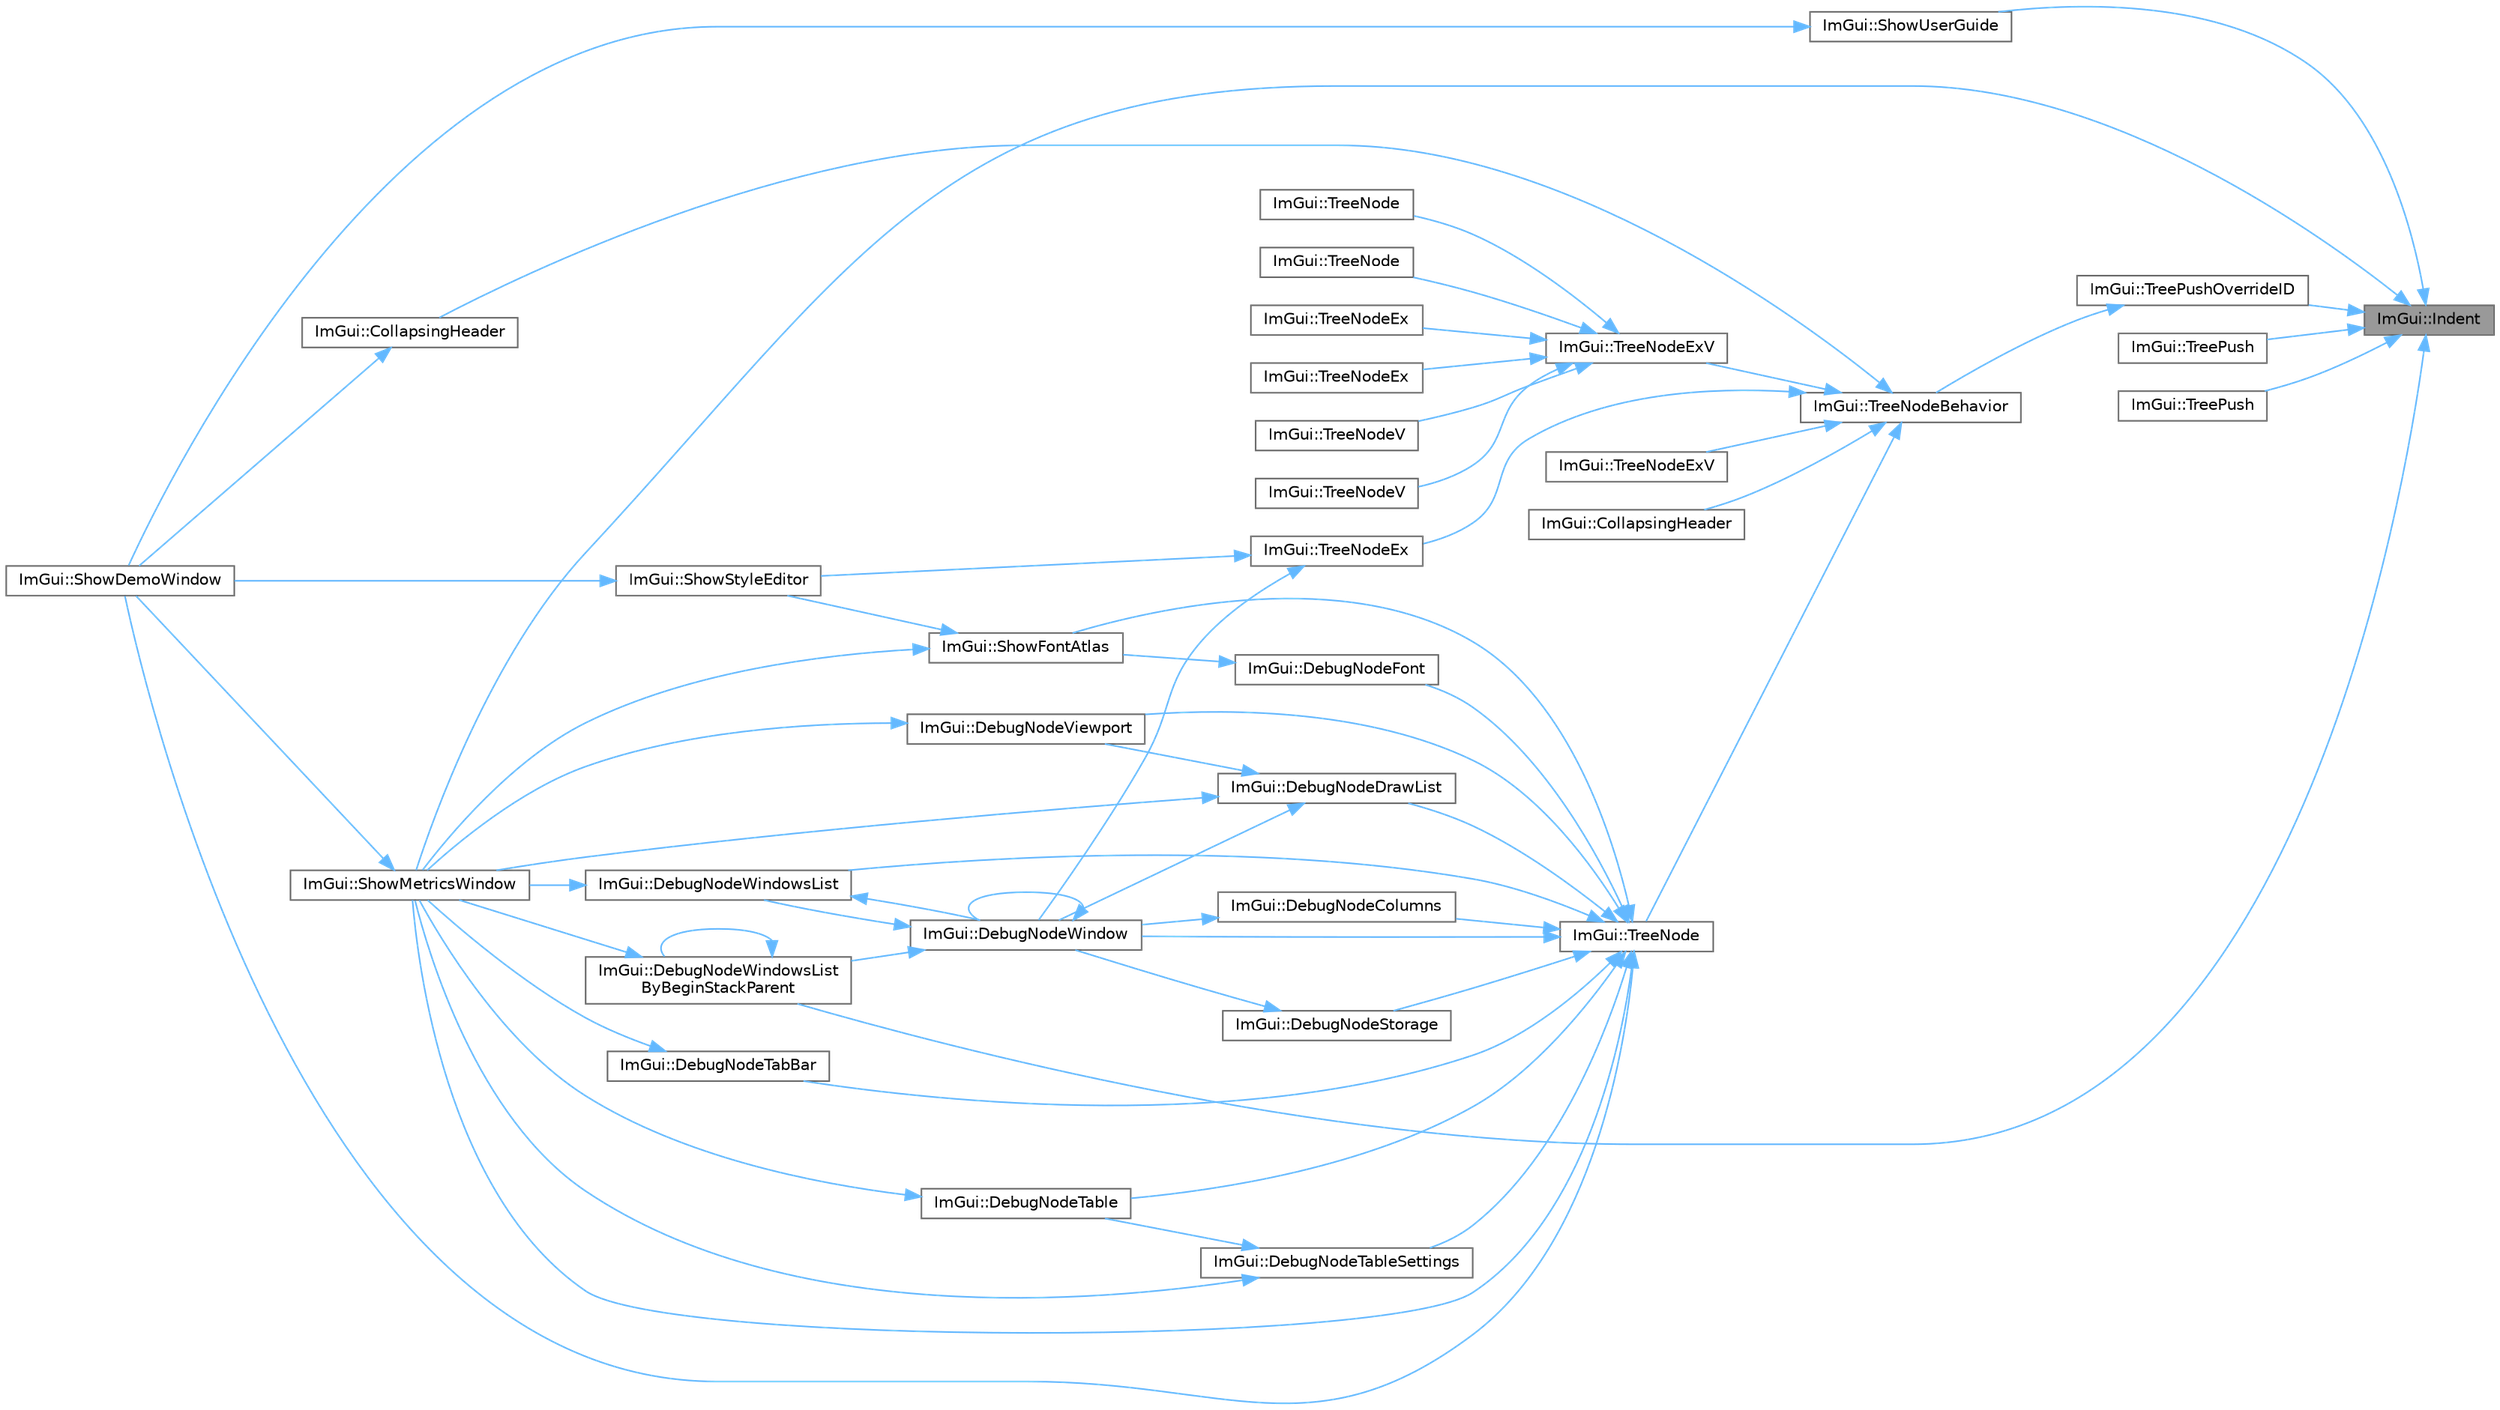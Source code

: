 digraph "ImGui::Indent"
{
 // LATEX_PDF_SIZE
  bgcolor="transparent";
  edge [fontname=Helvetica,fontsize=10,labelfontname=Helvetica,labelfontsize=10];
  node [fontname=Helvetica,fontsize=10,shape=box,height=0.2,width=0.4];
  rankdir="RL";
  Node1 [id="Node000001",label="ImGui::Indent",height=0.2,width=0.4,color="gray40", fillcolor="grey60", style="filled", fontcolor="black",tooltip=" "];
  Node1 -> Node2 [id="edge1_Node000001_Node000002",dir="back",color="steelblue1",style="solid",tooltip=" "];
  Node2 [id="Node000002",label="ImGui::DebugNodeWindowsList\lByBeginStackParent",height=0.2,width=0.4,color="grey40", fillcolor="white", style="filled",URL="$namespace_im_gui.html#a0fc8019faf3a1aec25b554384ad9e506",tooltip=" "];
  Node2 -> Node2 [id="edge2_Node000002_Node000002",dir="back",color="steelblue1",style="solid",tooltip=" "];
  Node2 -> Node3 [id="edge3_Node000002_Node000003",dir="back",color="steelblue1",style="solid",tooltip=" "];
  Node3 [id="Node000003",label="ImGui::ShowMetricsWindow",height=0.2,width=0.4,color="grey40", fillcolor="white", style="filled",URL="$namespace_im_gui.html#afe7a28c6eb52fff3cc27d5a698fea4ff",tooltip=" "];
  Node3 -> Node4 [id="edge4_Node000003_Node000004",dir="back",color="steelblue1",style="solid",tooltip=" "];
  Node4 [id="Node000004",label="ImGui::ShowDemoWindow",height=0.2,width=0.4,color="grey40", fillcolor="white", style="filled",URL="$namespace_im_gui.html#af95643a0ce4893b9e57c12991922fb18",tooltip=" "];
  Node1 -> Node3 [id="edge5_Node000001_Node000003",dir="back",color="steelblue1",style="solid",tooltip=" "];
  Node1 -> Node5 [id="edge6_Node000001_Node000005",dir="back",color="steelblue1",style="solid",tooltip=" "];
  Node5 [id="Node000005",label="ImGui::ShowUserGuide",height=0.2,width=0.4,color="grey40", fillcolor="white", style="filled",URL="$namespace_im_gui.html#ad6f4919bc9aa806ca8d2c1d6e2bfb051",tooltip=" "];
  Node5 -> Node4 [id="edge7_Node000005_Node000004",dir="back",color="steelblue1",style="solid",tooltip=" "];
  Node1 -> Node6 [id="edge8_Node000001_Node000006",dir="back",color="steelblue1",style="solid",tooltip=" "];
  Node6 [id="Node000006",label="ImGui::TreePush",height=0.2,width=0.4,color="grey40", fillcolor="white", style="filled",URL="$namespace_im_gui.html#a30b5df3be04a6e712985612bbdea6656",tooltip=" "];
  Node1 -> Node7 [id="edge9_Node000001_Node000007",dir="back",color="steelblue1",style="solid",tooltip=" "];
  Node7 [id="Node000007",label="ImGui::TreePush",height=0.2,width=0.4,color="grey40", fillcolor="white", style="filled",URL="$namespace_im_gui.html#aaaedbc7778152061af89f542f3e3402e",tooltip=" "];
  Node1 -> Node8 [id="edge10_Node000001_Node000008",dir="back",color="steelblue1",style="solid",tooltip=" "];
  Node8 [id="Node000008",label="ImGui::TreePushOverrideID",height=0.2,width=0.4,color="grey40", fillcolor="white", style="filled",URL="$namespace_im_gui.html#ad3c4846b9f47fc66556333fe52406ffb",tooltip=" "];
  Node8 -> Node9 [id="edge11_Node000008_Node000009",dir="back",color="steelblue1",style="solid",tooltip=" "];
  Node9 [id="Node000009",label="ImGui::TreeNodeBehavior",height=0.2,width=0.4,color="grey40", fillcolor="white", style="filled",URL="$namespace_im_gui.html#a918eabf70d288e93b2519ee1eac2c0b4",tooltip=" "];
  Node9 -> Node10 [id="edge12_Node000009_Node000010",dir="back",color="steelblue1",style="solid",tooltip=" "];
  Node10 [id="Node000010",label="ImGui::CollapsingHeader",height=0.2,width=0.4,color="grey40", fillcolor="white", style="filled",URL="$namespace_im_gui.html#a4d6e6e7a5ace0e5dbee3ea1926ddf049",tooltip=" "];
  Node9 -> Node11 [id="edge13_Node000009_Node000011",dir="back",color="steelblue1",style="solid",tooltip=" "];
  Node11 [id="Node000011",label="ImGui::CollapsingHeader",height=0.2,width=0.4,color="grey40", fillcolor="white", style="filled",URL="$namespace_im_gui.html#ab52f9e08698c9d64abb05b98f5355146",tooltip=" "];
  Node11 -> Node4 [id="edge14_Node000011_Node000004",dir="back",color="steelblue1",style="solid",tooltip=" "];
  Node9 -> Node12 [id="edge15_Node000009_Node000012",dir="back",color="steelblue1",style="solid",tooltip=" "];
  Node12 [id="Node000012",label="ImGui::TreeNode",height=0.2,width=0.4,color="grey40", fillcolor="white", style="filled",URL="$namespace_im_gui.html#a4dff507ce8bbe0da9556bb50b1e60d7f",tooltip=" "];
  Node12 -> Node13 [id="edge16_Node000012_Node000013",dir="back",color="steelblue1",style="solid",tooltip=" "];
  Node13 [id="Node000013",label="ImGui::DebugNodeColumns",height=0.2,width=0.4,color="grey40", fillcolor="white", style="filled",URL="$namespace_im_gui.html#a68c10eb20be9c419d00f2b5a9dfa6a38",tooltip=" "];
  Node13 -> Node14 [id="edge17_Node000013_Node000014",dir="back",color="steelblue1",style="solid",tooltip=" "];
  Node14 [id="Node000014",label="ImGui::DebugNodeWindow",height=0.2,width=0.4,color="grey40", fillcolor="white", style="filled",URL="$namespace_im_gui.html#afcb602554925c5409977f0fb39f77e5d",tooltip=" "];
  Node14 -> Node14 [id="edge18_Node000014_Node000014",dir="back",color="steelblue1",style="solid",tooltip=" "];
  Node14 -> Node15 [id="edge19_Node000014_Node000015",dir="back",color="steelblue1",style="solid",tooltip=" "];
  Node15 [id="Node000015",label="ImGui::DebugNodeWindowsList",height=0.2,width=0.4,color="grey40", fillcolor="white", style="filled",URL="$namespace_im_gui.html#a8c2ed9f140c90d8eaca1e2cfd8f46142",tooltip=" "];
  Node15 -> Node14 [id="edge20_Node000015_Node000014",dir="back",color="steelblue1",style="solid",tooltip=" "];
  Node15 -> Node3 [id="edge21_Node000015_Node000003",dir="back",color="steelblue1",style="solid",tooltip=" "];
  Node14 -> Node2 [id="edge22_Node000014_Node000002",dir="back",color="steelblue1",style="solid",tooltip=" "];
  Node12 -> Node16 [id="edge23_Node000012_Node000016",dir="back",color="steelblue1",style="solid",tooltip=" "];
  Node16 [id="Node000016",label="ImGui::DebugNodeDrawList",height=0.2,width=0.4,color="grey40", fillcolor="white", style="filled",URL="$namespace_im_gui.html#af7b5e35566da44ac1ea8a7e1b9d9d574",tooltip=" "];
  Node16 -> Node17 [id="edge24_Node000016_Node000017",dir="back",color="steelblue1",style="solid",tooltip=" "];
  Node17 [id="Node000017",label="ImGui::DebugNodeViewport",height=0.2,width=0.4,color="grey40", fillcolor="white", style="filled",URL="$namespace_im_gui.html#aa5e5f50f28c04a26264c0943c7281171",tooltip=" "];
  Node17 -> Node3 [id="edge25_Node000017_Node000003",dir="back",color="steelblue1",style="solid",tooltip=" "];
  Node16 -> Node14 [id="edge26_Node000016_Node000014",dir="back",color="steelblue1",style="solid",tooltip=" "];
  Node16 -> Node3 [id="edge27_Node000016_Node000003",dir="back",color="steelblue1",style="solid",tooltip=" "];
  Node12 -> Node18 [id="edge28_Node000012_Node000018",dir="back",color="steelblue1",style="solid",tooltip=" "];
  Node18 [id="Node000018",label="ImGui::DebugNodeFont",height=0.2,width=0.4,color="grey40", fillcolor="white", style="filled",URL="$namespace_im_gui.html#ae0207d60728f7e6a47dbcd1d7d84e3cb",tooltip=" "];
  Node18 -> Node19 [id="edge29_Node000018_Node000019",dir="back",color="steelblue1",style="solid",tooltip=" "];
  Node19 [id="Node000019",label="ImGui::ShowFontAtlas",height=0.2,width=0.4,color="grey40", fillcolor="white", style="filled",URL="$namespace_im_gui.html#acab51ec2b39577845309f24535381038",tooltip=" "];
  Node19 -> Node3 [id="edge30_Node000019_Node000003",dir="back",color="steelblue1",style="solid",tooltip=" "];
  Node19 -> Node20 [id="edge31_Node000019_Node000020",dir="back",color="steelblue1",style="solid",tooltip=" "];
  Node20 [id="Node000020",label="ImGui::ShowStyleEditor",height=0.2,width=0.4,color="grey40", fillcolor="white", style="filled",URL="$namespace_im_gui.html#ab2eb3dec78d054fe3feab1c091ec5de5",tooltip=" "];
  Node20 -> Node4 [id="edge32_Node000020_Node000004",dir="back",color="steelblue1",style="solid",tooltip=" "];
  Node12 -> Node21 [id="edge33_Node000012_Node000021",dir="back",color="steelblue1",style="solid",tooltip=" "];
  Node21 [id="Node000021",label="ImGui::DebugNodeStorage",height=0.2,width=0.4,color="grey40", fillcolor="white", style="filled",URL="$namespace_im_gui.html#a8e1aae1a79042976013f36d7f2e7ee70",tooltip=" "];
  Node21 -> Node14 [id="edge34_Node000021_Node000014",dir="back",color="steelblue1",style="solid",tooltip=" "];
  Node12 -> Node22 [id="edge35_Node000012_Node000022",dir="back",color="steelblue1",style="solid",tooltip=" "];
  Node22 [id="Node000022",label="ImGui::DebugNodeTabBar",height=0.2,width=0.4,color="grey40", fillcolor="white", style="filled",URL="$namespace_im_gui.html#ac5f1a2b50c26c83d3df78d94e95f0bd0",tooltip=" "];
  Node22 -> Node3 [id="edge36_Node000022_Node000003",dir="back",color="steelblue1",style="solid",tooltip=" "];
  Node12 -> Node23 [id="edge37_Node000012_Node000023",dir="back",color="steelblue1",style="solid",tooltip=" "];
  Node23 [id="Node000023",label="ImGui::DebugNodeTable",height=0.2,width=0.4,color="grey40", fillcolor="white", style="filled",URL="$namespace_im_gui.html#ae944ffc599add73d6f3220165475ffd8",tooltip=" "];
  Node23 -> Node3 [id="edge38_Node000023_Node000003",dir="back",color="steelblue1",style="solid",tooltip=" "];
  Node12 -> Node24 [id="edge39_Node000012_Node000024",dir="back",color="steelblue1",style="solid",tooltip=" "];
  Node24 [id="Node000024",label="ImGui::DebugNodeTableSettings",height=0.2,width=0.4,color="grey40", fillcolor="white", style="filled",URL="$namespace_im_gui.html#a476f5fea6e50fae946a366567da7f89f",tooltip=" "];
  Node24 -> Node23 [id="edge40_Node000024_Node000023",dir="back",color="steelblue1",style="solid",tooltip=" "];
  Node24 -> Node3 [id="edge41_Node000024_Node000003",dir="back",color="steelblue1",style="solid",tooltip=" "];
  Node12 -> Node17 [id="edge42_Node000012_Node000017",dir="back",color="steelblue1",style="solid",tooltip=" "];
  Node12 -> Node14 [id="edge43_Node000012_Node000014",dir="back",color="steelblue1",style="solid",tooltip=" "];
  Node12 -> Node15 [id="edge44_Node000012_Node000015",dir="back",color="steelblue1",style="solid",tooltip=" "];
  Node12 -> Node4 [id="edge45_Node000012_Node000004",dir="back",color="steelblue1",style="solid",tooltip=" "];
  Node12 -> Node19 [id="edge46_Node000012_Node000019",dir="back",color="steelblue1",style="solid",tooltip=" "];
  Node12 -> Node3 [id="edge47_Node000012_Node000003",dir="back",color="steelblue1",style="solid",tooltip=" "];
  Node9 -> Node25 [id="edge48_Node000009_Node000025",dir="back",color="steelblue1",style="solid",tooltip=" "];
  Node25 [id="Node000025",label="ImGui::TreeNodeEx",height=0.2,width=0.4,color="grey40", fillcolor="white", style="filled",URL="$namespace_im_gui.html#a21f62e092dac9556a15a8edee2f70522",tooltip=" "];
  Node25 -> Node14 [id="edge49_Node000025_Node000014",dir="back",color="steelblue1",style="solid",tooltip=" "];
  Node25 -> Node20 [id="edge50_Node000025_Node000020",dir="back",color="steelblue1",style="solid",tooltip=" "];
  Node9 -> Node26 [id="edge51_Node000009_Node000026",dir="back",color="steelblue1",style="solid",tooltip=" "];
  Node26 [id="Node000026",label="ImGui::TreeNodeExV",height=0.2,width=0.4,color="grey40", fillcolor="white", style="filled",URL="$namespace_im_gui.html#a251cd4acbdad4cef2246d9b573a83ce0",tooltip=" "];
  Node26 -> Node27 [id="edge52_Node000026_Node000027",dir="back",color="steelblue1",style="solid",tooltip=" "];
  Node27 [id="Node000027",label="ImGui::TreeNode",height=0.2,width=0.4,color="grey40", fillcolor="white", style="filled",URL="$namespace_im_gui.html#a6e6e4de20291002430854cbd8cd58843",tooltip=" "];
  Node26 -> Node28 [id="edge53_Node000026_Node000028",dir="back",color="steelblue1",style="solid",tooltip=" "];
  Node28 [id="Node000028",label="ImGui::TreeNode",height=0.2,width=0.4,color="grey40", fillcolor="white", style="filled",URL="$namespace_im_gui.html#a47f1421323f90fdd0a9cbfea2338b10f",tooltip=" "];
  Node26 -> Node29 [id="edge54_Node000026_Node000029",dir="back",color="steelblue1",style="solid",tooltip=" "];
  Node29 [id="Node000029",label="ImGui::TreeNodeEx",height=0.2,width=0.4,color="grey40", fillcolor="white", style="filled",URL="$namespace_im_gui.html#a9ca2fae922b38cfddc3259f874c18a5d",tooltip=" "];
  Node26 -> Node30 [id="edge55_Node000026_Node000030",dir="back",color="steelblue1",style="solid",tooltip=" "];
  Node30 [id="Node000030",label="ImGui::TreeNodeEx",height=0.2,width=0.4,color="grey40", fillcolor="white", style="filled",URL="$namespace_im_gui.html#adce362ad94baa9b00f5914cbcab00452",tooltip=" "];
  Node26 -> Node31 [id="edge56_Node000026_Node000031",dir="back",color="steelblue1",style="solid",tooltip=" "];
  Node31 [id="Node000031",label="ImGui::TreeNodeV",height=0.2,width=0.4,color="grey40", fillcolor="white", style="filled",URL="$namespace_im_gui.html#a9bc1075c583973d76d8d65ea89787453",tooltip=" "];
  Node26 -> Node32 [id="edge57_Node000026_Node000032",dir="back",color="steelblue1",style="solid",tooltip=" "];
  Node32 [id="Node000032",label="ImGui::TreeNodeV",height=0.2,width=0.4,color="grey40", fillcolor="white", style="filled",URL="$namespace_im_gui.html#a15320f61ba6b4916af3323bf7844602e",tooltip=" "];
  Node9 -> Node33 [id="edge58_Node000009_Node000033",dir="back",color="steelblue1",style="solid",tooltip=" "];
  Node33 [id="Node000033",label="ImGui::TreeNodeExV",height=0.2,width=0.4,color="grey40", fillcolor="white", style="filled",URL="$namespace_im_gui.html#aaae827898572d17e064a88a1afc8e6b0",tooltip=" "];
}
